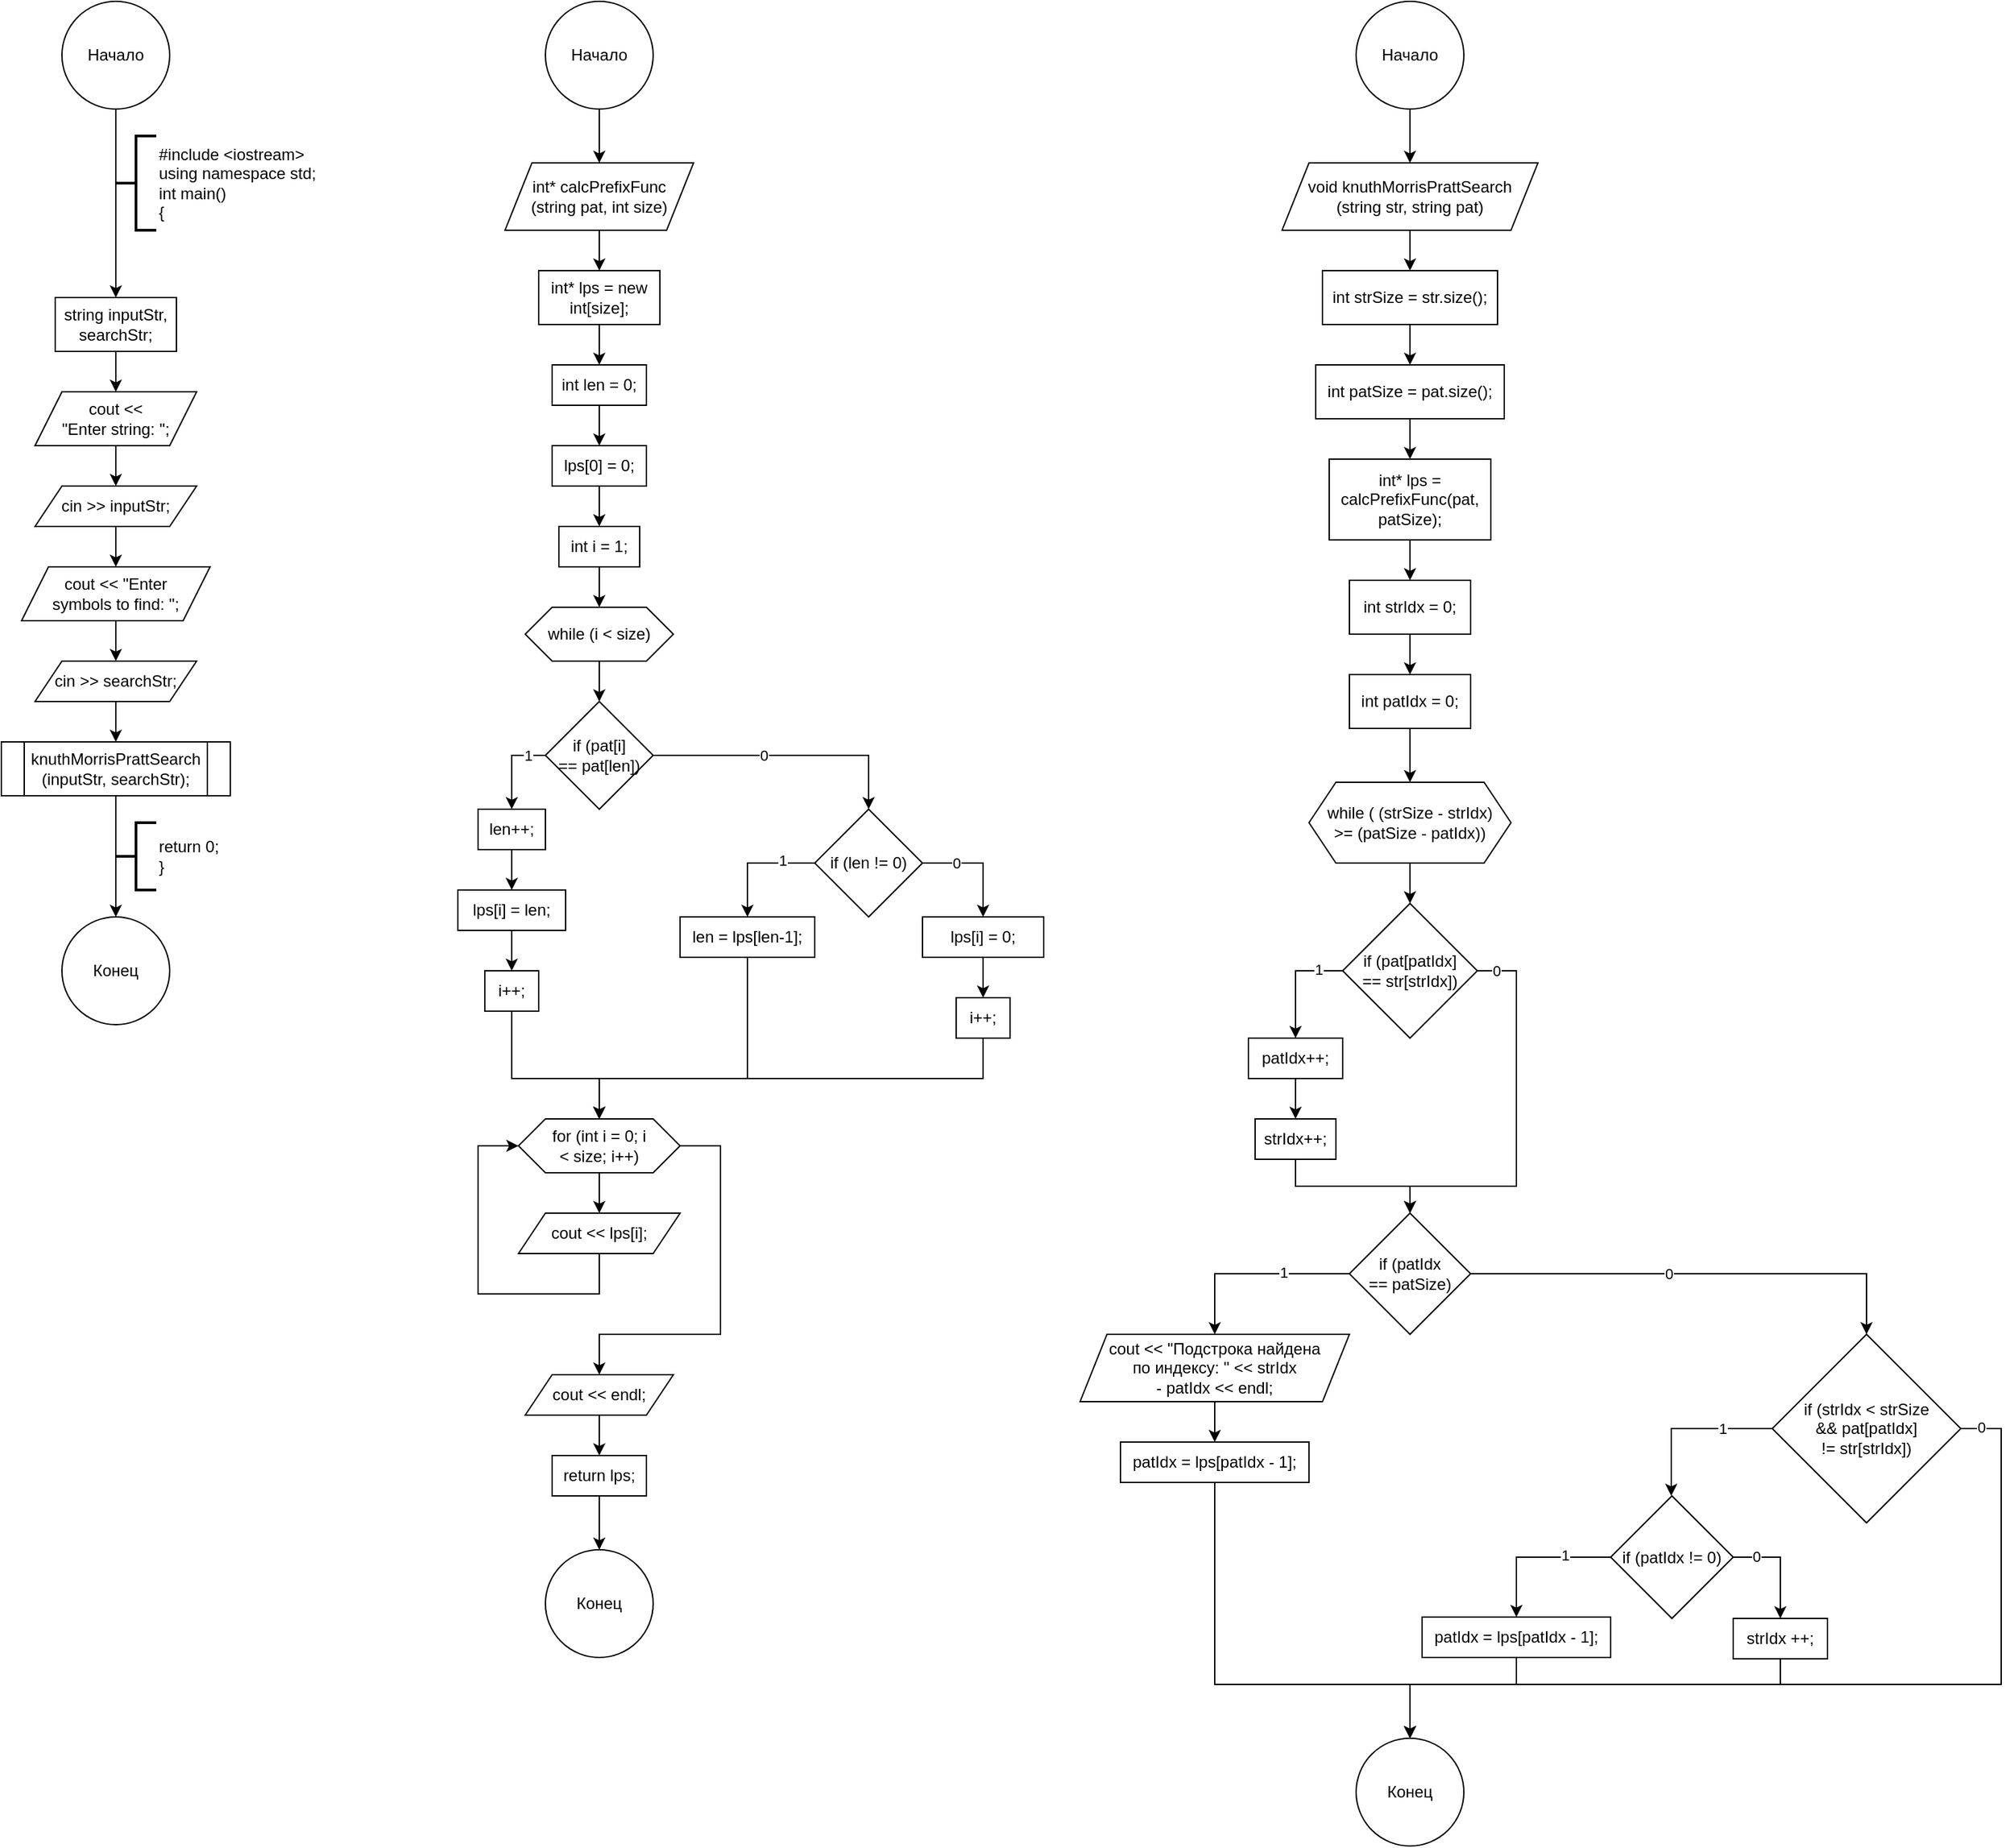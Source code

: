 <mxfile version="26.2.12">
  <diagram name="Страница — 1" id="bXBnNdMsPEKkITvLzfiS">
    <mxGraphModel dx="3570" dy="1858" grid="1" gridSize="10" guides="1" tooltips="1" connect="1" arrows="1" fold="1" page="1" pageScale="1" pageWidth="827" pageHeight="1169" math="0" shadow="0">
      <root>
        <mxCell id="0" />
        <mxCell id="1" parent="0" />
        <mxCell id="-L4SkNTRwTNVdKGXBkvr-3" style="edgeStyle=orthogonalEdgeStyle;rounded=0;orthogonalLoop=1;jettySize=auto;html=1;entryX=0.5;entryY=0;entryDx=0;entryDy=0;" edge="1" parent="1" source="-L4SkNTRwTNVdKGXBkvr-1" target="-L4SkNTRwTNVdKGXBkvr-2">
          <mxGeometry relative="1" as="geometry" />
        </mxCell>
        <mxCell id="-L4SkNTRwTNVdKGXBkvr-1" value="Начало" style="ellipse;whiteSpace=wrap;html=1;aspect=fixed;" vertex="1" parent="1">
          <mxGeometry x="200" width="80" height="80" as="geometry" />
        </mxCell>
        <mxCell id="-L4SkNTRwTNVdKGXBkvr-6" style="edgeStyle=orthogonalEdgeStyle;rounded=0;orthogonalLoop=1;jettySize=auto;html=1;entryX=0.5;entryY=0;entryDx=0;entryDy=0;" edge="1" parent="1" source="-L4SkNTRwTNVdKGXBkvr-2" target="-L4SkNTRwTNVdKGXBkvr-5">
          <mxGeometry relative="1" as="geometry" />
        </mxCell>
        <mxCell id="-L4SkNTRwTNVdKGXBkvr-2" value="string inputStr, searchStr;" style="rounded=0;whiteSpace=wrap;html=1;" vertex="1" parent="1">
          <mxGeometry x="195" y="220" width="90" height="40" as="geometry" />
        </mxCell>
        <mxCell id="-L4SkNTRwTNVdKGXBkvr-4" value="&lt;div&gt;#include &amp;lt;iostream&amp;gt;&lt;/div&gt;&lt;div&gt;using namespace std;&lt;/div&gt;&lt;div&gt;&lt;div&gt;int main()&lt;/div&gt;&lt;div&gt;{&lt;/div&gt;&lt;/div&gt;" style="strokeWidth=2;html=1;shape=mxgraph.flowchart.annotation_2;align=left;labelPosition=right;pointerEvents=1;" vertex="1" parent="1">
          <mxGeometry x="240" y="100" width="30" height="70" as="geometry" />
        </mxCell>
        <mxCell id="-L4SkNTRwTNVdKGXBkvr-8" style="edgeStyle=orthogonalEdgeStyle;rounded=0;orthogonalLoop=1;jettySize=auto;html=1;entryX=0.5;entryY=0;entryDx=0;entryDy=0;" edge="1" parent="1" source="-L4SkNTRwTNVdKGXBkvr-5" target="-L4SkNTRwTNVdKGXBkvr-7">
          <mxGeometry relative="1" as="geometry" />
        </mxCell>
        <mxCell id="-L4SkNTRwTNVdKGXBkvr-5" value="cout &amp;lt;&amp;lt;&lt;div&gt;&quot;Enter string: &quot;;&lt;/div&gt;" style="shape=parallelogram;perimeter=parallelogramPerimeter;whiteSpace=wrap;html=1;fixedSize=1;" vertex="1" parent="1">
          <mxGeometry x="180" y="290" width="120" height="40" as="geometry" />
        </mxCell>
        <mxCell id="-L4SkNTRwTNVdKGXBkvr-10" style="edgeStyle=orthogonalEdgeStyle;rounded=0;orthogonalLoop=1;jettySize=auto;html=1;entryX=0.5;entryY=0;entryDx=0;entryDy=0;" edge="1" parent="1" source="-L4SkNTRwTNVdKGXBkvr-7" target="-L4SkNTRwTNVdKGXBkvr-9">
          <mxGeometry relative="1" as="geometry" />
        </mxCell>
        <mxCell id="-L4SkNTRwTNVdKGXBkvr-7" value="cin &amp;gt;&amp;gt; inputStr;" style="shape=parallelogram;perimeter=parallelogramPerimeter;whiteSpace=wrap;html=1;fixedSize=1;" vertex="1" parent="1">
          <mxGeometry x="180" y="360" width="120" height="30" as="geometry" />
        </mxCell>
        <mxCell id="-L4SkNTRwTNVdKGXBkvr-12" style="edgeStyle=orthogonalEdgeStyle;rounded=0;orthogonalLoop=1;jettySize=auto;html=1;entryX=0.5;entryY=0;entryDx=0;entryDy=0;" edge="1" parent="1" source="-L4SkNTRwTNVdKGXBkvr-9" target="-L4SkNTRwTNVdKGXBkvr-11">
          <mxGeometry relative="1" as="geometry" />
        </mxCell>
        <mxCell id="-L4SkNTRwTNVdKGXBkvr-9" value="cout &amp;lt;&amp;lt; &quot;Enter&lt;div&gt;symbols to find: &quot;;&lt;/div&gt;" style="shape=parallelogram;perimeter=parallelogramPerimeter;whiteSpace=wrap;html=1;fixedSize=1;" vertex="1" parent="1">
          <mxGeometry x="170" y="420" width="140" height="40" as="geometry" />
        </mxCell>
        <mxCell id="-L4SkNTRwTNVdKGXBkvr-14" style="edgeStyle=orthogonalEdgeStyle;rounded=0;orthogonalLoop=1;jettySize=auto;html=1;entryX=0.5;entryY=0;entryDx=0;entryDy=0;" edge="1" parent="1" source="-L4SkNTRwTNVdKGXBkvr-11" target="-L4SkNTRwTNVdKGXBkvr-13">
          <mxGeometry relative="1" as="geometry" />
        </mxCell>
        <mxCell id="-L4SkNTRwTNVdKGXBkvr-11" value="cin &amp;gt;&amp;gt; searchStr;" style="shape=parallelogram;perimeter=parallelogramPerimeter;whiteSpace=wrap;html=1;fixedSize=1;" vertex="1" parent="1">
          <mxGeometry x="180" y="490" width="120" height="30" as="geometry" />
        </mxCell>
        <mxCell id="-L4SkNTRwTNVdKGXBkvr-16" style="edgeStyle=orthogonalEdgeStyle;rounded=0;orthogonalLoop=1;jettySize=auto;html=1;entryX=0.5;entryY=0;entryDx=0;entryDy=0;" edge="1" parent="1" source="-L4SkNTRwTNVdKGXBkvr-13" target="-L4SkNTRwTNVdKGXBkvr-15">
          <mxGeometry relative="1" as="geometry" />
        </mxCell>
        <mxCell id="-L4SkNTRwTNVdKGXBkvr-13" value="knuthMorrisPrattSearch&lt;div&gt;(inputStr, searchStr);&lt;/div&gt;" style="shape=process;whiteSpace=wrap;html=1;backgroundOutline=1;" vertex="1" parent="1">
          <mxGeometry x="155" y="550" width="170" height="40" as="geometry" />
        </mxCell>
        <mxCell id="-L4SkNTRwTNVdKGXBkvr-15" value="Конец" style="ellipse;whiteSpace=wrap;html=1;aspect=fixed;" vertex="1" parent="1">
          <mxGeometry x="200" y="680" width="80" height="80" as="geometry" />
        </mxCell>
        <mxCell id="-L4SkNTRwTNVdKGXBkvr-17" value="&lt;div&gt;return 0;&lt;/div&gt;&lt;div&gt;}&lt;/div&gt;" style="strokeWidth=2;html=1;shape=mxgraph.flowchart.annotation_2;align=left;labelPosition=right;pointerEvents=1;" vertex="1" parent="1">
          <mxGeometry x="240" y="610" width="30" height="50" as="geometry" />
        </mxCell>
        <mxCell id="-L4SkNTRwTNVdKGXBkvr-20" style="edgeStyle=orthogonalEdgeStyle;rounded=0;orthogonalLoop=1;jettySize=auto;html=1;entryX=0.5;entryY=0;entryDx=0;entryDy=0;" edge="1" parent="1" source="-L4SkNTRwTNVdKGXBkvr-18" target="-L4SkNTRwTNVdKGXBkvr-19">
          <mxGeometry relative="1" as="geometry" />
        </mxCell>
        <mxCell id="-L4SkNTRwTNVdKGXBkvr-18" value="Начало" style="ellipse;whiteSpace=wrap;html=1;aspect=fixed;" vertex="1" parent="1">
          <mxGeometry x="559" width="80" height="80" as="geometry" />
        </mxCell>
        <mxCell id="-L4SkNTRwTNVdKGXBkvr-22" style="edgeStyle=orthogonalEdgeStyle;rounded=0;orthogonalLoop=1;jettySize=auto;html=1;entryX=0.5;entryY=0;entryDx=0;entryDy=0;" edge="1" parent="1" source="-L4SkNTRwTNVdKGXBkvr-19" target="-L4SkNTRwTNVdKGXBkvr-21">
          <mxGeometry relative="1" as="geometry" />
        </mxCell>
        <mxCell id="-L4SkNTRwTNVdKGXBkvr-19" value="int* calcPrefixFunc&lt;div&gt;(string pat, int size)&lt;/div&gt;" style="shape=parallelogram;perimeter=parallelogramPerimeter;whiteSpace=wrap;html=1;fixedSize=1;" vertex="1" parent="1">
          <mxGeometry x="529" y="120" width="140" height="50" as="geometry" />
        </mxCell>
        <mxCell id="-L4SkNTRwTNVdKGXBkvr-24" style="edgeStyle=orthogonalEdgeStyle;rounded=0;orthogonalLoop=1;jettySize=auto;html=1;entryX=0.5;entryY=0;entryDx=0;entryDy=0;" edge="1" parent="1" source="-L4SkNTRwTNVdKGXBkvr-21" target="-L4SkNTRwTNVdKGXBkvr-23">
          <mxGeometry relative="1" as="geometry" />
        </mxCell>
        <mxCell id="-L4SkNTRwTNVdKGXBkvr-21" value="int* lps = new int[size];" style="rounded=0;whiteSpace=wrap;html=1;" vertex="1" parent="1">
          <mxGeometry x="554" y="200" width="90" height="40" as="geometry" />
        </mxCell>
        <mxCell id="-L4SkNTRwTNVdKGXBkvr-26" style="edgeStyle=orthogonalEdgeStyle;rounded=0;orthogonalLoop=1;jettySize=auto;html=1;entryX=0.5;entryY=0;entryDx=0;entryDy=0;" edge="1" parent="1" source="-L4SkNTRwTNVdKGXBkvr-23" target="-L4SkNTRwTNVdKGXBkvr-25">
          <mxGeometry relative="1" as="geometry" />
        </mxCell>
        <mxCell id="-L4SkNTRwTNVdKGXBkvr-23" value="int len = 0;" style="rounded=0;whiteSpace=wrap;html=1;" vertex="1" parent="1">
          <mxGeometry x="564" y="270" width="70" height="30" as="geometry" />
        </mxCell>
        <mxCell id="-L4SkNTRwTNVdKGXBkvr-28" style="edgeStyle=orthogonalEdgeStyle;rounded=0;orthogonalLoop=1;jettySize=auto;html=1;entryX=0.5;entryY=0;entryDx=0;entryDy=0;" edge="1" parent="1" source="-L4SkNTRwTNVdKGXBkvr-25" target="-L4SkNTRwTNVdKGXBkvr-27">
          <mxGeometry relative="1" as="geometry" />
        </mxCell>
        <mxCell id="-L4SkNTRwTNVdKGXBkvr-25" value="lps[0] = 0;" style="rounded=0;whiteSpace=wrap;html=1;" vertex="1" parent="1">
          <mxGeometry x="564" y="330" width="70" height="30" as="geometry" />
        </mxCell>
        <mxCell id="-L4SkNTRwTNVdKGXBkvr-30" style="edgeStyle=orthogonalEdgeStyle;rounded=0;orthogonalLoop=1;jettySize=auto;html=1;entryX=0.5;entryY=0;entryDx=0;entryDy=0;" edge="1" parent="1" source="-L4SkNTRwTNVdKGXBkvr-27" target="-L4SkNTRwTNVdKGXBkvr-29">
          <mxGeometry relative="1" as="geometry" />
        </mxCell>
        <mxCell id="-L4SkNTRwTNVdKGXBkvr-27" value="int i = 1;" style="rounded=0;whiteSpace=wrap;html=1;" vertex="1" parent="1">
          <mxGeometry x="569" y="390" width="60" height="30" as="geometry" />
        </mxCell>
        <mxCell id="-L4SkNTRwTNVdKGXBkvr-32" style="edgeStyle=orthogonalEdgeStyle;rounded=0;orthogonalLoop=1;jettySize=auto;html=1;entryX=0.5;entryY=0;entryDx=0;entryDy=0;" edge="1" parent="1" source="-L4SkNTRwTNVdKGXBkvr-29" target="-L4SkNTRwTNVdKGXBkvr-31">
          <mxGeometry relative="1" as="geometry" />
        </mxCell>
        <mxCell id="-L4SkNTRwTNVdKGXBkvr-29" value="while (i &amp;lt; size)" style="shape=hexagon;perimeter=hexagonPerimeter2;whiteSpace=wrap;html=1;fixedSize=1;" vertex="1" parent="1">
          <mxGeometry x="544" y="450" width="110" height="40" as="geometry" />
        </mxCell>
        <mxCell id="-L4SkNTRwTNVdKGXBkvr-34" style="edgeStyle=orthogonalEdgeStyle;rounded=0;orthogonalLoop=1;jettySize=auto;html=1;entryX=0.5;entryY=0;entryDx=0;entryDy=0;" edge="1" parent="1" source="-L4SkNTRwTNVdKGXBkvr-31" target="-L4SkNTRwTNVdKGXBkvr-33">
          <mxGeometry relative="1" as="geometry">
            <Array as="points">
              <mxPoint x="534" y="560" />
            </Array>
          </mxGeometry>
        </mxCell>
        <mxCell id="-L4SkNTRwTNVdKGXBkvr-115" value="1" style="edgeLabel;html=1;align=center;verticalAlign=middle;resizable=0;points=[];" vertex="1" connectable="0" parent="-L4SkNTRwTNVdKGXBkvr-34">
          <mxGeometry x="-0.6" relative="1" as="geometry">
            <mxPoint as="offset" />
          </mxGeometry>
        </mxCell>
        <mxCell id="-L4SkNTRwTNVdKGXBkvr-40" style="edgeStyle=orthogonalEdgeStyle;rounded=0;orthogonalLoop=1;jettySize=auto;html=1;entryX=0.5;entryY=0;entryDx=0;entryDy=0;" edge="1" parent="1" source="-L4SkNTRwTNVdKGXBkvr-31" target="-L4SkNTRwTNVdKGXBkvr-39">
          <mxGeometry relative="1" as="geometry" />
        </mxCell>
        <mxCell id="-L4SkNTRwTNVdKGXBkvr-114" value="0" style="edgeLabel;html=1;align=center;verticalAlign=middle;resizable=0;points=[];" vertex="1" connectable="0" parent="-L4SkNTRwTNVdKGXBkvr-40">
          <mxGeometry x="-0.186" relative="1" as="geometry">
            <mxPoint as="offset" />
          </mxGeometry>
        </mxCell>
        <mxCell id="-L4SkNTRwTNVdKGXBkvr-31" value="if (pat[i]&lt;div&gt;== pat[len])&lt;/div&gt;" style="rhombus;whiteSpace=wrap;html=1;" vertex="1" parent="1">
          <mxGeometry x="559" y="520" width="80" height="80" as="geometry" />
        </mxCell>
        <mxCell id="-L4SkNTRwTNVdKGXBkvr-36" style="edgeStyle=orthogonalEdgeStyle;rounded=0;orthogonalLoop=1;jettySize=auto;html=1;entryX=0.5;entryY=0;entryDx=0;entryDy=0;" edge="1" parent="1" source="-L4SkNTRwTNVdKGXBkvr-33" target="-L4SkNTRwTNVdKGXBkvr-35">
          <mxGeometry relative="1" as="geometry" />
        </mxCell>
        <mxCell id="-L4SkNTRwTNVdKGXBkvr-33" value="len++;" style="rounded=0;whiteSpace=wrap;html=1;" vertex="1" parent="1">
          <mxGeometry x="509" y="600" width="50" height="30" as="geometry" />
        </mxCell>
        <mxCell id="-L4SkNTRwTNVdKGXBkvr-38" style="edgeStyle=orthogonalEdgeStyle;rounded=0;orthogonalLoop=1;jettySize=auto;html=1;entryX=0.5;entryY=0;entryDx=0;entryDy=0;" edge="1" parent="1" source="-L4SkNTRwTNVdKGXBkvr-35" target="-L4SkNTRwTNVdKGXBkvr-37">
          <mxGeometry relative="1" as="geometry" />
        </mxCell>
        <mxCell id="-L4SkNTRwTNVdKGXBkvr-35" value="lps[i] = len;" style="rounded=0;whiteSpace=wrap;html=1;" vertex="1" parent="1">
          <mxGeometry x="494" y="660" width="80" height="30" as="geometry" />
        </mxCell>
        <mxCell id="-L4SkNTRwTNVdKGXBkvr-48" style="edgeStyle=orthogonalEdgeStyle;rounded=0;orthogonalLoop=1;jettySize=auto;html=1;entryX=0.5;entryY=0;entryDx=0;entryDy=0;" edge="1" parent="1" source="-L4SkNTRwTNVdKGXBkvr-37" target="-L4SkNTRwTNVdKGXBkvr-47">
          <mxGeometry relative="1" as="geometry">
            <Array as="points">
              <mxPoint x="534" y="800" />
              <mxPoint x="599" y="800" />
            </Array>
          </mxGeometry>
        </mxCell>
        <mxCell id="-L4SkNTRwTNVdKGXBkvr-37" value="i++;" style="rounded=0;whiteSpace=wrap;html=1;" vertex="1" parent="1">
          <mxGeometry x="514" y="720" width="40" height="30" as="geometry" />
        </mxCell>
        <mxCell id="-L4SkNTRwTNVdKGXBkvr-42" style="edgeStyle=orthogonalEdgeStyle;rounded=0;orthogonalLoop=1;jettySize=auto;html=1;entryX=0.5;entryY=0;entryDx=0;entryDy=0;" edge="1" parent="1" source="-L4SkNTRwTNVdKGXBkvr-39" target="-L4SkNTRwTNVdKGXBkvr-41">
          <mxGeometry relative="1" as="geometry">
            <Array as="points">
              <mxPoint x="709" y="640" />
            </Array>
          </mxGeometry>
        </mxCell>
        <mxCell id="-L4SkNTRwTNVdKGXBkvr-112" value="1" style="edgeLabel;html=1;align=center;verticalAlign=middle;resizable=0;points=[];" vertex="1" connectable="0" parent="-L4SkNTRwTNVdKGXBkvr-42">
          <mxGeometry x="-0.462" y="-2" relative="1" as="geometry">
            <mxPoint as="offset" />
          </mxGeometry>
        </mxCell>
        <mxCell id="-L4SkNTRwTNVdKGXBkvr-44" style="edgeStyle=orthogonalEdgeStyle;rounded=0;orthogonalLoop=1;jettySize=auto;html=1;entryX=0.5;entryY=0;entryDx=0;entryDy=0;" edge="1" parent="1" source="-L4SkNTRwTNVdKGXBkvr-39" target="-L4SkNTRwTNVdKGXBkvr-43">
          <mxGeometry relative="1" as="geometry">
            <Array as="points">
              <mxPoint x="884" y="640" />
            </Array>
          </mxGeometry>
        </mxCell>
        <mxCell id="-L4SkNTRwTNVdKGXBkvr-113" value="0" style="edgeLabel;html=1;align=center;verticalAlign=middle;resizable=0;points=[];" vertex="1" connectable="0" parent="-L4SkNTRwTNVdKGXBkvr-44">
          <mxGeometry x="-0.421" relative="1" as="geometry">
            <mxPoint as="offset" />
          </mxGeometry>
        </mxCell>
        <mxCell id="-L4SkNTRwTNVdKGXBkvr-39" value="if (len != 0)" style="rhombus;whiteSpace=wrap;html=1;" vertex="1" parent="1">
          <mxGeometry x="759" y="600" width="80" height="80" as="geometry" />
        </mxCell>
        <mxCell id="-L4SkNTRwTNVdKGXBkvr-49" style="edgeStyle=orthogonalEdgeStyle;rounded=0;orthogonalLoop=1;jettySize=auto;html=1;entryX=0.5;entryY=0;entryDx=0;entryDy=0;" edge="1" parent="1" source="-L4SkNTRwTNVdKGXBkvr-41" target="-L4SkNTRwTNVdKGXBkvr-47">
          <mxGeometry relative="1" as="geometry">
            <Array as="points">
              <mxPoint x="709" y="800" />
              <mxPoint x="599" y="800" />
            </Array>
          </mxGeometry>
        </mxCell>
        <mxCell id="-L4SkNTRwTNVdKGXBkvr-41" value="len = lps[len-1];" style="rounded=0;whiteSpace=wrap;html=1;" vertex="1" parent="1">
          <mxGeometry x="659" y="680" width="100" height="30" as="geometry" />
        </mxCell>
        <mxCell id="-L4SkNTRwTNVdKGXBkvr-46" style="edgeStyle=orthogonalEdgeStyle;rounded=0;orthogonalLoop=1;jettySize=auto;html=1;entryX=0.5;entryY=0;entryDx=0;entryDy=0;" edge="1" parent="1" source="-L4SkNTRwTNVdKGXBkvr-43" target="-L4SkNTRwTNVdKGXBkvr-45">
          <mxGeometry relative="1" as="geometry" />
        </mxCell>
        <mxCell id="-L4SkNTRwTNVdKGXBkvr-43" value="lps[i] = 0;" style="rounded=0;whiteSpace=wrap;html=1;" vertex="1" parent="1">
          <mxGeometry x="839" y="680" width="90" height="30" as="geometry" />
        </mxCell>
        <mxCell id="-L4SkNTRwTNVdKGXBkvr-50" style="edgeStyle=orthogonalEdgeStyle;rounded=0;orthogonalLoop=1;jettySize=auto;html=1;entryX=0.5;entryY=0;entryDx=0;entryDy=0;" edge="1" parent="1" source="-L4SkNTRwTNVdKGXBkvr-45" target="-L4SkNTRwTNVdKGXBkvr-47">
          <mxGeometry relative="1" as="geometry">
            <Array as="points">
              <mxPoint x="884" y="800" />
              <mxPoint x="599" y="800" />
            </Array>
          </mxGeometry>
        </mxCell>
        <mxCell id="-L4SkNTRwTNVdKGXBkvr-45" value="i++;" style="rounded=0;whiteSpace=wrap;html=1;" vertex="1" parent="1">
          <mxGeometry x="864" y="740" width="40" height="30" as="geometry" />
        </mxCell>
        <mxCell id="-L4SkNTRwTNVdKGXBkvr-53" style="edgeStyle=orthogonalEdgeStyle;rounded=0;orthogonalLoop=1;jettySize=auto;html=1;entryX=0.5;entryY=0;entryDx=0;entryDy=0;" edge="1" parent="1" source="-L4SkNTRwTNVdKGXBkvr-47" target="-L4SkNTRwTNVdKGXBkvr-52">
          <mxGeometry relative="1" as="geometry" />
        </mxCell>
        <mxCell id="-L4SkNTRwTNVdKGXBkvr-56" style="edgeStyle=orthogonalEdgeStyle;rounded=0;orthogonalLoop=1;jettySize=auto;html=1;entryX=0.5;entryY=0;entryDx=0;entryDy=0;" edge="1" parent="1" source="-L4SkNTRwTNVdKGXBkvr-47" target="-L4SkNTRwTNVdKGXBkvr-55">
          <mxGeometry relative="1" as="geometry">
            <Array as="points">
              <mxPoint x="689" y="850" />
              <mxPoint x="689" y="990" />
              <mxPoint x="599" y="990" />
            </Array>
          </mxGeometry>
        </mxCell>
        <mxCell id="-L4SkNTRwTNVdKGXBkvr-47" value="for (int i = 0; i&lt;div&gt;&amp;lt; size; i++)&lt;/div&gt;" style="shape=hexagon;perimeter=hexagonPerimeter2;whiteSpace=wrap;html=1;fixedSize=1;" vertex="1" parent="1">
          <mxGeometry x="539" y="830" width="120" height="40" as="geometry" />
        </mxCell>
        <mxCell id="-L4SkNTRwTNVdKGXBkvr-54" style="edgeStyle=orthogonalEdgeStyle;rounded=0;orthogonalLoop=1;jettySize=auto;html=1;entryX=0;entryY=0.5;entryDx=0;entryDy=0;" edge="1" parent="1" source="-L4SkNTRwTNVdKGXBkvr-52" target="-L4SkNTRwTNVdKGXBkvr-47">
          <mxGeometry relative="1" as="geometry">
            <Array as="points">
              <mxPoint x="599" y="960" />
              <mxPoint x="509" y="960" />
              <mxPoint x="509" y="850" />
            </Array>
          </mxGeometry>
        </mxCell>
        <mxCell id="-L4SkNTRwTNVdKGXBkvr-52" value="cout &amp;lt;&amp;lt; lps[i];" style="shape=parallelogram;perimeter=parallelogramPerimeter;whiteSpace=wrap;html=1;fixedSize=1;" vertex="1" parent="1">
          <mxGeometry x="539" y="900" width="120" height="30" as="geometry" />
        </mxCell>
        <mxCell id="-L4SkNTRwTNVdKGXBkvr-58" style="edgeStyle=orthogonalEdgeStyle;rounded=0;orthogonalLoop=1;jettySize=auto;html=1;entryX=0.5;entryY=0;entryDx=0;entryDy=0;" edge="1" parent="1" source="-L4SkNTRwTNVdKGXBkvr-55" target="-L4SkNTRwTNVdKGXBkvr-57">
          <mxGeometry relative="1" as="geometry" />
        </mxCell>
        <mxCell id="-L4SkNTRwTNVdKGXBkvr-55" value="cout &amp;lt;&amp;lt; endl;" style="shape=parallelogram;perimeter=parallelogramPerimeter;whiteSpace=wrap;html=1;fixedSize=1;" vertex="1" parent="1">
          <mxGeometry x="544" y="1020" width="110" height="30" as="geometry" />
        </mxCell>
        <mxCell id="-L4SkNTRwTNVdKGXBkvr-60" style="edgeStyle=orthogonalEdgeStyle;rounded=0;orthogonalLoop=1;jettySize=auto;html=1;entryX=0.5;entryY=0;entryDx=0;entryDy=0;" edge="1" parent="1" source="-L4SkNTRwTNVdKGXBkvr-57" target="-L4SkNTRwTNVdKGXBkvr-59">
          <mxGeometry relative="1" as="geometry" />
        </mxCell>
        <mxCell id="-L4SkNTRwTNVdKGXBkvr-57" value="return lps;" style="rounded=0;whiteSpace=wrap;html=1;" vertex="1" parent="1">
          <mxGeometry x="564" y="1080" width="70" height="30" as="geometry" />
        </mxCell>
        <mxCell id="-L4SkNTRwTNVdKGXBkvr-59" value="Конец" style="ellipse;whiteSpace=wrap;html=1;aspect=fixed;" vertex="1" parent="1">
          <mxGeometry x="559" y="1150" width="80" height="80" as="geometry" />
        </mxCell>
        <mxCell id="-L4SkNTRwTNVdKGXBkvr-65" style="edgeStyle=orthogonalEdgeStyle;rounded=0;orthogonalLoop=1;jettySize=auto;html=1;entryX=0.5;entryY=0;entryDx=0;entryDy=0;" edge="1" parent="1" source="-L4SkNTRwTNVdKGXBkvr-61" target="-L4SkNTRwTNVdKGXBkvr-64">
          <mxGeometry relative="1" as="geometry" />
        </mxCell>
        <mxCell id="-L4SkNTRwTNVdKGXBkvr-61" value="void knuthMorrisPrattSearch&lt;div&gt;(string str, string pat)&lt;/div&gt;" style="shape=parallelogram;perimeter=parallelogramPerimeter;whiteSpace=wrap;html=1;fixedSize=1;" vertex="1" parent="1">
          <mxGeometry x="1106" y="120" width="190" height="50" as="geometry" />
        </mxCell>
        <mxCell id="-L4SkNTRwTNVdKGXBkvr-63" style="edgeStyle=orthogonalEdgeStyle;rounded=0;orthogonalLoop=1;jettySize=auto;html=1;entryX=0.5;entryY=0;entryDx=0;entryDy=0;" edge="1" parent="1" source="-L4SkNTRwTNVdKGXBkvr-62" target="-L4SkNTRwTNVdKGXBkvr-61">
          <mxGeometry relative="1" as="geometry" />
        </mxCell>
        <mxCell id="-L4SkNTRwTNVdKGXBkvr-62" value="Начало" style="ellipse;whiteSpace=wrap;html=1;aspect=fixed;" vertex="1" parent="1">
          <mxGeometry x="1161" width="80" height="80" as="geometry" />
        </mxCell>
        <mxCell id="-L4SkNTRwTNVdKGXBkvr-67" style="edgeStyle=orthogonalEdgeStyle;rounded=0;orthogonalLoop=1;jettySize=auto;html=1;entryX=0.5;entryY=0;entryDx=0;entryDy=0;" edge="1" parent="1" source="-L4SkNTRwTNVdKGXBkvr-64" target="-L4SkNTRwTNVdKGXBkvr-66">
          <mxGeometry relative="1" as="geometry" />
        </mxCell>
        <mxCell id="-L4SkNTRwTNVdKGXBkvr-64" value="int strSize = str.size();" style="rounded=0;whiteSpace=wrap;html=1;" vertex="1" parent="1">
          <mxGeometry x="1136" y="200" width="130" height="40" as="geometry" />
        </mxCell>
        <mxCell id="-L4SkNTRwTNVdKGXBkvr-69" style="edgeStyle=orthogonalEdgeStyle;rounded=0;orthogonalLoop=1;jettySize=auto;html=1;entryX=0.5;entryY=0;entryDx=0;entryDy=0;" edge="1" parent="1" source="-L4SkNTRwTNVdKGXBkvr-66" target="-L4SkNTRwTNVdKGXBkvr-68">
          <mxGeometry relative="1" as="geometry" />
        </mxCell>
        <mxCell id="-L4SkNTRwTNVdKGXBkvr-66" value="int patSize = pat.size();" style="rounded=0;whiteSpace=wrap;html=1;" vertex="1" parent="1">
          <mxGeometry x="1131" y="270" width="140" height="40" as="geometry" />
        </mxCell>
        <mxCell id="-L4SkNTRwTNVdKGXBkvr-71" style="edgeStyle=orthogonalEdgeStyle;rounded=0;orthogonalLoop=1;jettySize=auto;html=1;entryX=0.5;entryY=0;entryDx=0;entryDy=0;" edge="1" parent="1" source="-L4SkNTRwTNVdKGXBkvr-68" target="-L4SkNTRwTNVdKGXBkvr-70">
          <mxGeometry relative="1" as="geometry" />
        </mxCell>
        <mxCell id="-L4SkNTRwTNVdKGXBkvr-68" value="int* lps = calcPrefixFunc(pat, patSize);" style="rounded=0;whiteSpace=wrap;html=1;" vertex="1" parent="1">
          <mxGeometry x="1141" y="340" width="120" height="60" as="geometry" />
        </mxCell>
        <mxCell id="-L4SkNTRwTNVdKGXBkvr-73" style="edgeStyle=orthogonalEdgeStyle;rounded=0;orthogonalLoop=1;jettySize=auto;html=1;entryX=0.5;entryY=0;entryDx=0;entryDy=0;" edge="1" parent="1" source="-L4SkNTRwTNVdKGXBkvr-70" target="-L4SkNTRwTNVdKGXBkvr-72">
          <mxGeometry relative="1" as="geometry" />
        </mxCell>
        <mxCell id="-L4SkNTRwTNVdKGXBkvr-70" value="int strIdx = 0;" style="rounded=0;whiteSpace=wrap;html=1;" vertex="1" parent="1">
          <mxGeometry x="1156" y="430" width="90" height="40" as="geometry" />
        </mxCell>
        <mxCell id="-L4SkNTRwTNVdKGXBkvr-75" style="edgeStyle=orthogonalEdgeStyle;rounded=0;orthogonalLoop=1;jettySize=auto;html=1;entryX=0.5;entryY=0;entryDx=0;entryDy=0;" edge="1" parent="1" source="-L4SkNTRwTNVdKGXBkvr-72" target="-L4SkNTRwTNVdKGXBkvr-74">
          <mxGeometry relative="1" as="geometry" />
        </mxCell>
        <mxCell id="-L4SkNTRwTNVdKGXBkvr-72" value="int patIdx = 0;" style="rounded=0;whiteSpace=wrap;html=1;" vertex="1" parent="1">
          <mxGeometry x="1156" y="500" width="90" height="40" as="geometry" />
        </mxCell>
        <mxCell id="-L4SkNTRwTNVdKGXBkvr-77" style="edgeStyle=orthogonalEdgeStyle;rounded=0;orthogonalLoop=1;jettySize=auto;html=1;entryX=0.5;entryY=0;entryDx=0;entryDy=0;" edge="1" parent="1" source="-L4SkNTRwTNVdKGXBkvr-74" target="-L4SkNTRwTNVdKGXBkvr-76">
          <mxGeometry relative="1" as="geometry" />
        </mxCell>
        <mxCell id="-L4SkNTRwTNVdKGXBkvr-74" value="while ( (strSize - strIdx)&lt;div&gt;&amp;gt;= (patSize - patIdx))&lt;/div&gt;" style="shape=hexagon;perimeter=hexagonPerimeter2;whiteSpace=wrap;html=1;fixedSize=1;" vertex="1" parent="1">
          <mxGeometry x="1126" y="580" width="150" height="60" as="geometry" />
        </mxCell>
        <mxCell id="-L4SkNTRwTNVdKGXBkvr-79" style="edgeStyle=orthogonalEdgeStyle;rounded=0;orthogonalLoop=1;jettySize=auto;html=1;entryX=0.5;entryY=0;entryDx=0;entryDy=0;" edge="1" parent="1" source="-L4SkNTRwTNVdKGXBkvr-76" target="-L4SkNTRwTNVdKGXBkvr-78">
          <mxGeometry relative="1" as="geometry">
            <Array as="points">
              <mxPoint x="1116" y="720" />
            </Array>
          </mxGeometry>
        </mxCell>
        <mxCell id="-L4SkNTRwTNVdKGXBkvr-110" value="1" style="edgeLabel;html=1;align=center;verticalAlign=middle;resizable=0;points=[];" vertex="1" connectable="0" parent="-L4SkNTRwTNVdKGXBkvr-79">
          <mxGeometry x="-0.581" y="-1" relative="1" as="geometry">
            <mxPoint as="offset" />
          </mxGeometry>
        </mxCell>
        <mxCell id="-L4SkNTRwTNVdKGXBkvr-84" style="edgeStyle=orthogonalEdgeStyle;rounded=0;orthogonalLoop=1;jettySize=auto;html=1;entryX=0.5;entryY=0;entryDx=0;entryDy=0;" edge="1" parent="1" source="-L4SkNTRwTNVdKGXBkvr-76" target="-L4SkNTRwTNVdKGXBkvr-82">
          <mxGeometry relative="1" as="geometry">
            <Array as="points">
              <mxPoint x="1280" y="720" />
              <mxPoint x="1280" y="880" />
              <mxPoint x="1201" y="880" />
            </Array>
          </mxGeometry>
        </mxCell>
        <mxCell id="-L4SkNTRwTNVdKGXBkvr-111" value="0" style="edgeLabel;html=1;align=center;verticalAlign=middle;resizable=0;points=[];" vertex="1" connectable="0" parent="-L4SkNTRwTNVdKGXBkvr-84">
          <mxGeometry x="-0.907" relative="1" as="geometry">
            <mxPoint as="offset" />
          </mxGeometry>
        </mxCell>
        <mxCell id="-L4SkNTRwTNVdKGXBkvr-76" value="if (pat[patIdx]&lt;div&gt;== str[strIdx])&lt;/div&gt;" style="rhombus;whiteSpace=wrap;html=1;" vertex="1" parent="1">
          <mxGeometry x="1151" y="670" width="100" height="100" as="geometry" />
        </mxCell>
        <mxCell id="-L4SkNTRwTNVdKGXBkvr-81" style="edgeStyle=orthogonalEdgeStyle;rounded=0;orthogonalLoop=1;jettySize=auto;html=1;entryX=0.5;entryY=0;entryDx=0;entryDy=0;" edge="1" parent="1" source="-L4SkNTRwTNVdKGXBkvr-78" target="-L4SkNTRwTNVdKGXBkvr-80">
          <mxGeometry relative="1" as="geometry" />
        </mxCell>
        <mxCell id="-L4SkNTRwTNVdKGXBkvr-78" value="patIdx++;" style="rounded=0;whiteSpace=wrap;html=1;" vertex="1" parent="1">
          <mxGeometry x="1081" y="770" width="70" height="30" as="geometry" />
        </mxCell>
        <mxCell id="-L4SkNTRwTNVdKGXBkvr-83" style="edgeStyle=orthogonalEdgeStyle;rounded=0;orthogonalLoop=1;jettySize=auto;html=1;entryX=0.5;entryY=0;entryDx=0;entryDy=0;" edge="1" parent="1" source="-L4SkNTRwTNVdKGXBkvr-80" target="-L4SkNTRwTNVdKGXBkvr-82">
          <mxGeometry relative="1" as="geometry">
            <Array as="points">
              <mxPoint x="1116" y="880" />
              <mxPoint x="1201" y="880" />
            </Array>
          </mxGeometry>
        </mxCell>
        <mxCell id="-L4SkNTRwTNVdKGXBkvr-80" value="strIdx++;" style="rounded=0;whiteSpace=wrap;html=1;" vertex="1" parent="1">
          <mxGeometry x="1086" y="830" width="60" height="30" as="geometry" />
        </mxCell>
        <mxCell id="-L4SkNTRwTNVdKGXBkvr-87" style="edgeStyle=orthogonalEdgeStyle;rounded=0;orthogonalLoop=1;jettySize=auto;html=1;entryX=0.5;entryY=0;entryDx=0;entryDy=0;" edge="1" parent="1" source="-L4SkNTRwTNVdKGXBkvr-82" target="-L4SkNTRwTNVdKGXBkvr-86">
          <mxGeometry relative="1" as="geometry">
            <Array as="points">
              <mxPoint x="1056" y="945" />
            </Array>
          </mxGeometry>
        </mxCell>
        <mxCell id="-L4SkNTRwTNVdKGXBkvr-109" value="1" style="edgeLabel;html=1;align=center;verticalAlign=middle;resizable=0;points=[];" vertex="1" connectable="0" parent="-L4SkNTRwTNVdKGXBkvr-87">
          <mxGeometry x="-0.321" y="-1" relative="1" as="geometry">
            <mxPoint as="offset" />
          </mxGeometry>
        </mxCell>
        <mxCell id="-L4SkNTRwTNVdKGXBkvr-91" style="edgeStyle=orthogonalEdgeStyle;rounded=0;orthogonalLoop=1;jettySize=auto;html=1;entryX=0.5;entryY=0;entryDx=0;entryDy=0;" edge="1" parent="1" source="-L4SkNTRwTNVdKGXBkvr-82" target="-L4SkNTRwTNVdKGXBkvr-90">
          <mxGeometry relative="1" as="geometry" />
        </mxCell>
        <mxCell id="-L4SkNTRwTNVdKGXBkvr-108" value="0" style="edgeLabel;html=1;align=center;verticalAlign=middle;resizable=0;points=[];" vertex="1" connectable="0" parent="-L4SkNTRwTNVdKGXBkvr-91">
          <mxGeometry x="-0.136" relative="1" as="geometry">
            <mxPoint as="offset" />
          </mxGeometry>
        </mxCell>
        <mxCell id="-L4SkNTRwTNVdKGXBkvr-82" value="if (patIdx&lt;div&gt;== patSize)&lt;/div&gt;" style="rhombus;whiteSpace=wrap;html=1;" vertex="1" parent="1">
          <mxGeometry x="1156" y="900" width="90" height="90" as="geometry" />
        </mxCell>
        <mxCell id="-L4SkNTRwTNVdKGXBkvr-89" style="edgeStyle=orthogonalEdgeStyle;rounded=0;orthogonalLoop=1;jettySize=auto;html=1;entryX=0.5;entryY=0;entryDx=0;entryDy=0;" edge="1" parent="1" source="-L4SkNTRwTNVdKGXBkvr-86" target="-L4SkNTRwTNVdKGXBkvr-88">
          <mxGeometry relative="1" as="geometry" />
        </mxCell>
        <mxCell id="-L4SkNTRwTNVdKGXBkvr-86" value="cout &amp;lt;&amp;lt; &quot;Подстрока найдена&lt;div&gt;по индексу: &quot; &amp;lt;&amp;lt; strIdx&lt;/div&gt;&lt;div&gt;- patIdx &amp;lt;&amp;lt; endl;&lt;/div&gt;" style="shape=parallelogram;perimeter=parallelogramPerimeter;whiteSpace=wrap;html=1;fixedSize=1;" vertex="1" parent="1">
          <mxGeometry x="956" y="990" width="200" height="50" as="geometry" />
        </mxCell>
        <mxCell id="-L4SkNTRwTNVdKGXBkvr-100" style="edgeStyle=orthogonalEdgeStyle;rounded=0;orthogonalLoop=1;jettySize=auto;html=1;entryX=0.5;entryY=0;entryDx=0;entryDy=0;" edge="1" parent="1" source="-L4SkNTRwTNVdKGXBkvr-88" target="-L4SkNTRwTNVdKGXBkvr-99">
          <mxGeometry relative="1" as="geometry">
            <Array as="points">
              <mxPoint x="1056" y="1250" />
              <mxPoint x="1201" y="1250" />
            </Array>
          </mxGeometry>
        </mxCell>
        <mxCell id="-L4SkNTRwTNVdKGXBkvr-88" value="patIdx = lps[patIdx - 1];" style="rounded=0;whiteSpace=wrap;html=1;" vertex="1" parent="1">
          <mxGeometry x="986" y="1070" width="140" height="30" as="geometry" />
        </mxCell>
        <mxCell id="-L4SkNTRwTNVdKGXBkvr-93" style="edgeStyle=orthogonalEdgeStyle;rounded=0;orthogonalLoop=1;jettySize=auto;html=1;entryX=0.5;entryY=0;entryDx=0;entryDy=0;" edge="1" parent="1" source="-L4SkNTRwTNVdKGXBkvr-90" target="-L4SkNTRwTNVdKGXBkvr-92">
          <mxGeometry relative="1" as="geometry">
            <Array as="points">
              <mxPoint x="1395" y="1060" />
              <mxPoint x="1395" y="1110" />
            </Array>
          </mxGeometry>
        </mxCell>
        <mxCell id="-L4SkNTRwTNVdKGXBkvr-106" value="1" style="edgeLabel;html=1;align=center;verticalAlign=middle;resizable=0;points=[];" vertex="1" connectable="0" parent="-L4SkNTRwTNVdKGXBkvr-93">
          <mxGeometry x="-0.4" relative="1" as="geometry">
            <mxPoint as="offset" />
          </mxGeometry>
        </mxCell>
        <mxCell id="-L4SkNTRwTNVdKGXBkvr-103" style="edgeStyle=orthogonalEdgeStyle;rounded=0;orthogonalLoop=1;jettySize=auto;html=1;entryX=0.5;entryY=0;entryDx=0;entryDy=0;" edge="1" parent="1" source="-L4SkNTRwTNVdKGXBkvr-90" target="-L4SkNTRwTNVdKGXBkvr-99">
          <mxGeometry relative="1" as="geometry">
            <Array as="points">
              <mxPoint x="1640" y="1060" />
              <mxPoint x="1640" y="1250" />
              <mxPoint x="1201" y="1250" />
            </Array>
          </mxGeometry>
        </mxCell>
        <mxCell id="-L4SkNTRwTNVdKGXBkvr-107" value="0" style="edgeLabel;html=1;align=center;verticalAlign=middle;resizable=0;points=[];" vertex="1" connectable="0" parent="-L4SkNTRwTNVdKGXBkvr-103">
          <mxGeometry x="-0.957" y="1" relative="1" as="geometry">
            <mxPoint as="offset" />
          </mxGeometry>
        </mxCell>
        <mxCell id="-L4SkNTRwTNVdKGXBkvr-90" value="if (strIdx &amp;lt; strSize&lt;div&gt;&amp;amp;&amp;amp; pat[patIdx]&lt;/div&gt;&lt;div&gt;!= str[strIdx])&lt;/div&gt;" style="rhombus;whiteSpace=wrap;html=1;" vertex="1" parent="1">
          <mxGeometry x="1470" y="990" width="140" height="140" as="geometry" />
        </mxCell>
        <mxCell id="-L4SkNTRwTNVdKGXBkvr-95" style="edgeStyle=orthogonalEdgeStyle;rounded=0;orthogonalLoop=1;jettySize=auto;html=1;entryX=0.5;entryY=0;entryDx=0;entryDy=0;" edge="1" parent="1" source="-L4SkNTRwTNVdKGXBkvr-92" target="-L4SkNTRwTNVdKGXBkvr-94">
          <mxGeometry relative="1" as="geometry">
            <Array as="points">
              <mxPoint x="1280" y="1156" />
            </Array>
          </mxGeometry>
        </mxCell>
        <mxCell id="-L4SkNTRwTNVdKGXBkvr-104" value="1" style="edgeLabel;html=1;align=center;verticalAlign=middle;resizable=0;points=[];" vertex="1" connectable="0" parent="-L4SkNTRwTNVdKGXBkvr-95">
          <mxGeometry x="-0.399" y="-2" relative="1" as="geometry">
            <mxPoint as="offset" />
          </mxGeometry>
        </mxCell>
        <mxCell id="-L4SkNTRwTNVdKGXBkvr-97" style="edgeStyle=orthogonalEdgeStyle;rounded=0;orthogonalLoop=1;jettySize=auto;html=1;entryX=0.5;entryY=0;entryDx=0;entryDy=0;" edge="1" parent="1" source="-L4SkNTRwTNVdKGXBkvr-92" target="-L4SkNTRwTNVdKGXBkvr-96">
          <mxGeometry relative="1" as="geometry">
            <Array as="points">
              <mxPoint x="1476" y="1156" />
            </Array>
          </mxGeometry>
        </mxCell>
        <mxCell id="-L4SkNTRwTNVdKGXBkvr-105" value="0" style="edgeLabel;html=1;align=center;verticalAlign=middle;resizable=0;points=[];" vertex="1" connectable="0" parent="-L4SkNTRwTNVdKGXBkvr-97">
          <mxGeometry x="-0.577" y="1" relative="1" as="geometry">
            <mxPoint as="offset" />
          </mxGeometry>
        </mxCell>
        <mxCell id="-L4SkNTRwTNVdKGXBkvr-92" value="if (patIdx != 0)" style="rhombus;whiteSpace=wrap;html=1;" vertex="1" parent="1">
          <mxGeometry x="1350" y="1110" width="91" height="91" as="geometry" />
        </mxCell>
        <mxCell id="-L4SkNTRwTNVdKGXBkvr-101" style="edgeStyle=orthogonalEdgeStyle;rounded=0;orthogonalLoop=1;jettySize=auto;html=1;entryX=0.5;entryY=0;entryDx=0;entryDy=0;" edge="1" parent="1" source="-L4SkNTRwTNVdKGXBkvr-94" target="-L4SkNTRwTNVdKGXBkvr-99">
          <mxGeometry relative="1" as="geometry">
            <Array as="points">
              <mxPoint x="1280" y="1250" />
              <mxPoint x="1201" y="1250" />
            </Array>
          </mxGeometry>
        </mxCell>
        <mxCell id="-L4SkNTRwTNVdKGXBkvr-94" value="patIdx = lps[patIdx - 1];" style="rounded=0;whiteSpace=wrap;html=1;" vertex="1" parent="1">
          <mxGeometry x="1210" y="1200" width="140" height="30" as="geometry" />
        </mxCell>
        <mxCell id="-L4SkNTRwTNVdKGXBkvr-102" style="edgeStyle=orthogonalEdgeStyle;rounded=0;orthogonalLoop=1;jettySize=auto;html=1;entryX=0.5;entryY=0;entryDx=0;entryDy=0;" edge="1" parent="1" source="-L4SkNTRwTNVdKGXBkvr-96" target="-L4SkNTRwTNVdKGXBkvr-99">
          <mxGeometry relative="1" as="geometry">
            <Array as="points">
              <mxPoint x="1476" y="1250" />
              <mxPoint x="1201" y="1250" />
            </Array>
          </mxGeometry>
        </mxCell>
        <mxCell id="-L4SkNTRwTNVdKGXBkvr-96" value="strIdx ++;" style="rounded=0;whiteSpace=wrap;html=1;" vertex="1" parent="1">
          <mxGeometry x="1441" y="1201" width="70" height="30" as="geometry" />
        </mxCell>
        <mxCell id="-L4SkNTRwTNVdKGXBkvr-99" value="Конец" style="ellipse;whiteSpace=wrap;html=1;aspect=fixed;" vertex="1" parent="1">
          <mxGeometry x="1161" y="1290" width="80" height="80" as="geometry" />
        </mxCell>
      </root>
    </mxGraphModel>
  </diagram>
</mxfile>
